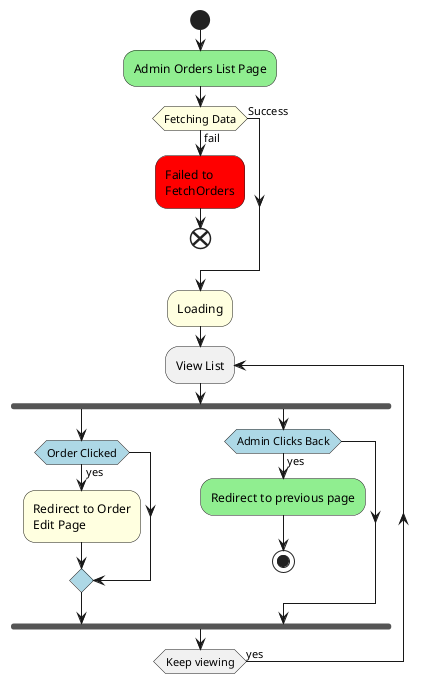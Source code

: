 ' @startuml AdminOrdersListDiagram
' start
' #lightgreen:Admin Orders ListPage;
' #lightyellow:if(Loading Data) then(fail)
'     #red:Loading failed;
'     end
' else(success)
'     repeat :View List;
'     fork
'     #lightblue:if(Order Clicked) then(yes)
'         #lightyellow:Redirect to\nOrder Edit\nPage;
'         stop
'         endif
'     fork again
'     #lightblue:Admin Clicks Back;
'         #lightgreen:Redirect to previous page;
'         stop

' end fork
' repeat while(Keep viewing)
' stop
' @enduml


@startuml AdminOrderListDiagram
start
#lightgreen:Admin Orders List Page;
#lightyellow:if(Fetching Data) then(fail)
#red:Failed to \nFetchOrders;
end
else(Success)
endif
#lightyellow:Loading;
    repeat :View List;
    fork
        #lightblue:if(Order Clicked) then(yes)
            #lightyellow:Redirect to Order\nEdit Page;
        
        endif
    fork again
        #lightblue:if(Admin Clicks Back) then(yes)
            #lightgreen:Redirect to previous page;
            stop
        endif
    end fork
repeat while(Keep viewing) is (yes)

@enduml

